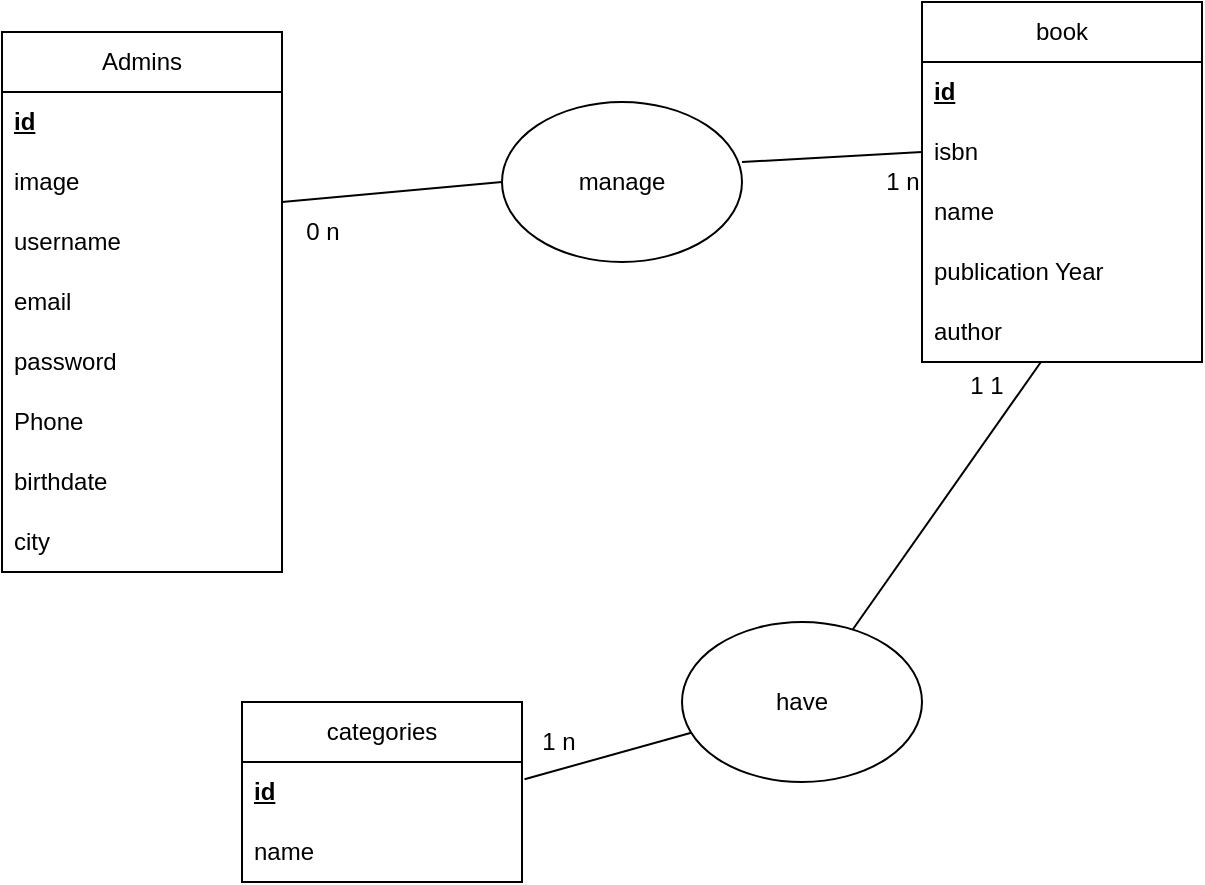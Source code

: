 <mxfile>
    <diagram id="zNoLmbfTv3kNYUQAwx0F" name="Page-1">
        <mxGraphModel dx="645" dy="580" grid="1" gridSize="10" guides="1" tooltips="1" connect="1" arrows="1" fold="1" page="1" pageScale="1" pageWidth="827" pageHeight="1169" math="0" shadow="0">
            <root>
                <mxCell id="0"/>
                <mxCell id="1" parent="0"/>
                <mxCell id="z5sxy22qaWAS6PCXNKnN-2" value="Admins" style="swimlane;fontStyle=0;childLayout=stackLayout;horizontal=1;startSize=30;horizontalStack=0;resizeParent=1;resizeParentMax=0;resizeLast=0;collapsible=1;marginBottom=0;strokeColor=default;whiteSpace=wrap;html=1;swimlaneLine=1;expand=1;" parent="1" vertex="1">
                    <mxGeometry x="120" y="355" width="140" height="270" as="geometry">
                        <mxRectangle x="120" y="355" width="70" height="30" as="alternateBounds"/>
                    </mxGeometry>
                </mxCell>
                <mxCell id="z5sxy22qaWAS6PCXNKnN-3" value="&lt;u&gt;&lt;b&gt;id&lt;/b&gt;&lt;/u&gt;" style="text;strokeColor=none;fillColor=none;align=left;verticalAlign=middle;spacingLeft=4;spacingRight=4;overflow=hidden;points=[[0,0.5],[1,0.5]];portConstraint=eastwest;rotatable=0;whiteSpace=wrap;html=1;" parent="z5sxy22qaWAS6PCXNKnN-2" vertex="1">
                    <mxGeometry y="30" width="140" height="30" as="geometry"/>
                </mxCell>
                <mxCell id="z5sxy22qaWAS6PCXNKnN-19" value="image" style="text;strokeColor=none;fillColor=none;align=left;verticalAlign=middle;spacingLeft=4;spacingRight=4;overflow=hidden;points=[[0,0.5],[1,0.5]];portConstraint=eastwest;rotatable=0;whiteSpace=wrap;html=1;" parent="z5sxy22qaWAS6PCXNKnN-2" vertex="1">
                    <mxGeometry y="60" width="140" height="30" as="geometry"/>
                </mxCell>
                <mxCell id="z5sxy22qaWAS6PCXNKnN-4" value="username" style="text;strokeColor=none;fillColor=none;align=left;verticalAlign=middle;spacingLeft=4;spacingRight=4;overflow=hidden;points=[[0,0.5],[1,0.5]];portConstraint=eastwest;rotatable=0;whiteSpace=wrap;html=1;" parent="z5sxy22qaWAS6PCXNKnN-2" vertex="1">
                    <mxGeometry y="90" width="140" height="30" as="geometry"/>
                </mxCell>
                <mxCell id="z5sxy22qaWAS6PCXNKnN-5" value="email" style="text;strokeColor=none;fillColor=none;align=left;verticalAlign=middle;spacingLeft=4;spacingRight=4;overflow=hidden;points=[[0,0.5],[1,0.5]];portConstraint=eastwest;rotatable=0;whiteSpace=wrap;html=1;" parent="z5sxy22qaWAS6PCXNKnN-2" vertex="1">
                    <mxGeometry y="120" width="140" height="30" as="geometry"/>
                </mxCell>
                <mxCell id="z5sxy22qaWAS6PCXNKnN-6" value="password" style="text;strokeColor=none;fillColor=none;align=left;verticalAlign=middle;spacingLeft=4;spacingRight=4;overflow=hidden;points=[[0,0.5],[1,0.5]];portConstraint=eastwest;rotatable=0;whiteSpace=wrap;html=1;" parent="z5sxy22qaWAS6PCXNKnN-2" vertex="1">
                    <mxGeometry y="150" width="140" height="30" as="geometry"/>
                </mxCell>
                <mxCell id="17" value="Phone" style="text;strokeColor=none;fillColor=none;align=left;verticalAlign=middle;spacingLeft=4;spacingRight=4;overflow=hidden;points=[[0,0.5],[1,0.5]];portConstraint=eastwest;rotatable=0;whiteSpace=wrap;html=1;" parent="z5sxy22qaWAS6PCXNKnN-2" vertex="1">
                    <mxGeometry y="180" width="140" height="30" as="geometry"/>
                </mxCell>
                <mxCell id="19" value="birthdate" style="text;strokeColor=none;fillColor=none;align=left;verticalAlign=middle;spacingLeft=4;spacingRight=4;overflow=hidden;points=[[0,0.5],[1,0.5]];portConstraint=eastwest;rotatable=0;whiteSpace=wrap;html=1;" parent="z5sxy22qaWAS6PCXNKnN-2" vertex="1">
                    <mxGeometry y="210" width="140" height="30" as="geometry"/>
                </mxCell>
                <mxCell id="20" value="city" style="text;strokeColor=none;fillColor=none;align=left;verticalAlign=middle;spacingLeft=4;spacingRight=4;overflow=hidden;points=[[0,0.5],[1,0.5]];portConstraint=eastwest;rotatable=0;whiteSpace=wrap;html=1;" parent="z5sxy22qaWAS6PCXNKnN-2" vertex="1">
                    <mxGeometry y="240" width="140" height="30" as="geometry"/>
                </mxCell>
                <mxCell id="z5sxy22qaWAS6PCXNKnN-7" value="book" style="swimlane;fontStyle=0;childLayout=stackLayout;horizontal=1;startSize=30;horizontalStack=0;resizeParent=1;resizeParentMax=0;resizeLast=0;collapsible=1;marginBottom=0;whiteSpace=wrap;html=1;" parent="1" vertex="1">
                    <mxGeometry x="580" y="340" width="140" height="180" as="geometry"/>
                </mxCell>
                <mxCell id="z5sxy22qaWAS6PCXNKnN-8" value="&lt;b&gt;&lt;u&gt;id&lt;/u&gt;&lt;/b&gt;" style="text;strokeColor=none;fillColor=none;align=left;verticalAlign=middle;spacingLeft=4;spacingRight=4;overflow=hidden;points=[[0,0.5],[1,0.5]];portConstraint=eastwest;rotatable=0;whiteSpace=wrap;html=1;" parent="z5sxy22qaWAS6PCXNKnN-7" vertex="1">
                    <mxGeometry y="30" width="140" height="30" as="geometry"/>
                </mxCell>
                <mxCell id="z5sxy22qaWAS6PCXNKnN-9" value="isbn" style="text;strokeColor=none;fillColor=none;align=left;verticalAlign=middle;spacingLeft=4;spacingRight=4;overflow=hidden;points=[[0,0.5],[1,0.5]];portConstraint=eastwest;rotatable=0;whiteSpace=wrap;html=1;" parent="z5sxy22qaWAS6PCXNKnN-7" vertex="1">
                    <mxGeometry y="60" width="140" height="30" as="geometry"/>
                </mxCell>
                <mxCell id="z5sxy22qaWAS6PCXNKnN-10" value="name" style="text;strokeColor=none;fillColor=none;align=left;verticalAlign=middle;spacingLeft=4;spacingRight=4;overflow=hidden;points=[[0,0.5],[1,0.5]];portConstraint=eastwest;rotatable=0;whiteSpace=wrap;html=1;" parent="z5sxy22qaWAS6PCXNKnN-7" vertex="1">
                    <mxGeometry y="90" width="140" height="30" as="geometry"/>
                </mxCell>
                <mxCell id="z5sxy22qaWAS6PCXNKnN-11" value="publication Year" style="text;strokeColor=none;fillColor=none;align=left;verticalAlign=middle;spacingLeft=4;spacingRight=4;overflow=hidden;points=[[0,0.5],[1,0.5]];portConstraint=eastwest;rotatable=0;whiteSpace=wrap;html=1;" parent="z5sxy22qaWAS6PCXNKnN-7" vertex="1">
                    <mxGeometry y="120" width="140" height="30" as="geometry"/>
                </mxCell>
                <mxCell id="25" value="author" style="text;strokeColor=none;fillColor=none;align=left;verticalAlign=middle;spacingLeft=4;spacingRight=4;overflow=hidden;points=[[0,0.5],[1,0.5]];portConstraint=eastwest;rotatable=0;whiteSpace=wrap;html=1;" vertex="1" parent="z5sxy22qaWAS6PCXNKnN-7">
                    <mxGeometry y="150" width="140" height="30" as="geometry"/>
                </mxCell>
                <mxCell id="z5sxy22qaWAS6PCXNKnN-13" value="manage" style="ellipse;whiteSpace=wrap;html=1;" parent="1" vertex="1">
                    <mxGeometry x="370" y="390" width="120" height="80" as="geometry"/>
                </mxCell>
                <mxCell id="z5sxy22qaWAS6PCXNKnN-14" value="" style="endArrow=none;html=1;rounded=0;entryX=0;entryY=0.5;entryDx=0;entryDy=0;" parent="1" target="z5sxy22qaWAS6PCXNKnN-13" edge="1">
                    <mxGeometry width="50" height="50" relative="1" as="geometry">
                        <mxPoint x="260" y="440" as="sourcePoint"/>
                        <mxPoint x="310" y="390" as="targetPoint"/>
                    </mxGeometry>
                </mxCell>
                <mxCell id="z5sxy22qaWAS6PCXNKnN-15" value="" style="endArrow=none;html=1;rounded=0;entryX=0;entryY=0.5;entryDx=0;entryDy=0;" parent="1" target="z5sxy22qaWAS6PCXNKnN-9" edge="1">
                    <mxGeometry width="50" height="50" relative="1" as="geometry">
                        <mxPoint x="490" y="420" as="sourcePoint"/>
                        <mxPoint x="580" y="410" as="targetPoint"/>
                    </mxGeometry>
                </mxCell>
                <mxCell id="z5sxy22qaWAS6PCXNKnN-16" value="0&amp;nbsp;n" style="text;html=1;align=center;verticalAlign=middle;resizable=0;points=[];autosize=1;strokeColor=none;fillColor=none;" parent="1" vertex="1">
                    <mxGeometry x="265" y="445" width="30" height="20" as="geometry"/>
                </mxCell>
                <mxCell id="z5sxy22qaWAS6PCXNKnN-18" value="1 n" style="text;html=1;align=center;verticalAlign=middle;resizable=0;points=[];autosize=1;strokeColor=none;fillColor=none;" parent="1" vertex="1">
                    <mxGeometry x="555" y="420" width="30" height="20" as="geometry"/>
                </mxCell>
                <mxCell id="z5sxy22qaWAS6PCXNKnN-21" value="categories" style="swimlane;fontStyle=0;childLayout=stackLayout;horizontal=1;startSize=30;horizontalStack=0;resizeParent=1;resizeParentMax=0;resizeLast=0;collapsible=1;marginBottom=0;whiteSpace=wrap;html=1;" parent="1" vertex="1">
                    <mxGeometry x="240" y="690" width="140" height="90" as="geometry"/>
                </mxCell>
                <mxCell id="z5sxy22qaWAS6PCXNKnN-36" value="&lt;b&gt;&lt;u&gt;id&lt;/u&gt;&lt;/b&gt;" style="text;strokeColor=none;fillColor=none;align=left;verticalAlign=middle;spacingLeft=4;spacingRight=4;overflow=hidden;points=[[0,0.5],[1,0.5]];portConstraint=eastwest;rotatable=0;whiteSpace=wrap;html=1;" parent="z5sxy22qaWAS6PCXNKnN-21" vertex="1">
                    <mxGeometry y="30" width="140" height="30" as="geometry"/>
                </mxCell>
                <mxCell id="z5sxy22qaWAS6PCXNKnN-22" value="name" style="text;strokeColor=none;fillColor=none;align=left;verticalAlign=middle;spacingLeft=4;spacingRight=4;overflow=hidden;points=[[0,0.5],[1,0.5]];portConstraint=eastwest;rotatable=0;whiteSpace=wrap;html=1;" parent="z5sxy22qaWAS6PCXNKnN-21" vertex="1">
                    <mxGeometry y="60" width="140" height="30" as="geometry"/>
                </mxCell>
                <mxCell id="z5sxy22qaWAS6PCXNKnN-30" style="rounded=0;orthogonalLoop=1;jettySize=auto;html=1;endArrow=none;endFill=0;" parent="1" source="z5sxy22qaWAS6PCXNKnN-29" target="25" edge="1">
                    <mxGeometry relative="1" as="geometry">
                        <mxPoint x="620" y="560" as="targetPoint"/>
                    </mxGeometry>
                </mxCell>
                <mxCell id="z5sxy22qaWAS6PCXNKnN-33" style="edgeStyle=none;rounded=0;orthogonalLoop=1;jettySize=auto;html=1;entryX=1.009;entryY=0.287;entryDx=0;entryDy=0;endArrow=none;endFill=0;entryPerimeter=0;" parent="1" source="z5sxy22qaWAS6PCXNKnN-29" target="z5sxy22qaWAS6PCXNKnN-36" edge="1">
                    <mxGeometry relative="1" as="geometry">
                        <mxPoint x="380" y="745" as="targetPoint"/>
                    </mxGeometry>
                </mxCell>
                <mxCell id="z5sxy22qaWAS6PCXNKnN-29" value="have" style="ellipse;whiteSpace=wrap;html=1;" parent="1" vertex="1">
                    <mxGeometry x="460" y="650" width="120" height="80" as="geometry"/>
                </mxCell>
                <mxCell id="z5sxy22qaWAS6PCXNKnN-35" value="1&amp;nbsp;n" style="text;html=1;align=center;verticalAlign=middle;resizable=0;points=[];autosize=1;strokeColor=none;fillColor=none;" parent="1" vertex="1">
                    <mxGeometry x="383" y="700" width="30" height="20" as="geometry"/>
                </mxCell>
                <mxCell id="21" value="1 1" style="text;html=1;align=center;verticalAlign=middle;resizable=0;points=[];autosize=1;strokeColor=none;fillColor=none;" parent="1" vertex="1">
                    <mxGeometry x="592" y="517" width="40" height="30" as="geometry"/>
                </mxCell>
            </root>
        </mxGraphModel>
    </diagram>
</mxfile>